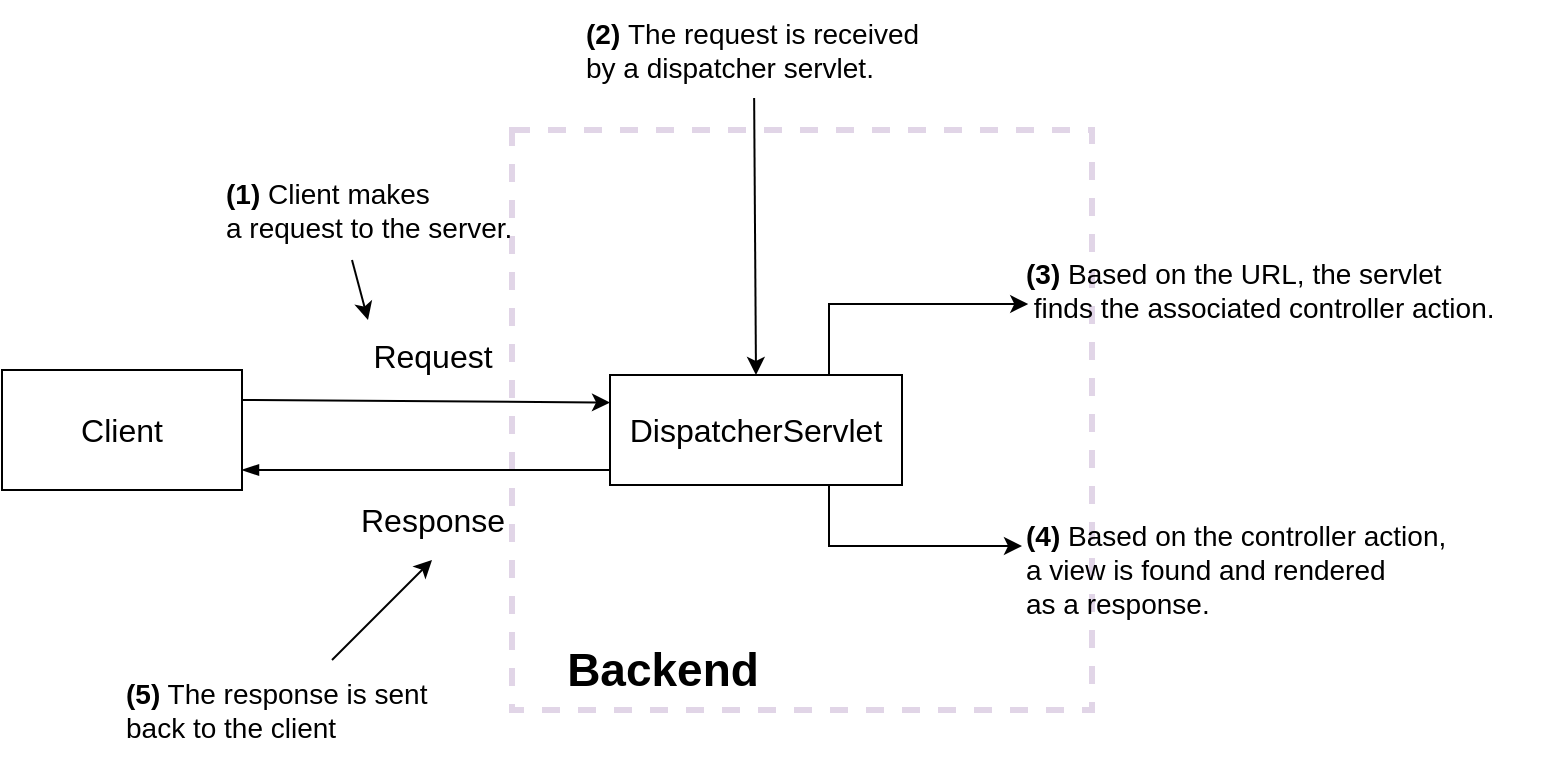 <mxfile version="21.2.3" type="github">
  <diagram name="Página-1" id="f85kjwag2deSVZNKirHi">
    <mxGraphModel dx="880" dy="452" grid="1" gridSize="10" guides="1" tooltips="1" connect="1" arrows="1" fold="1" page="1" pageScale="1" pageWidth="827" pageHeight="1169" math="0" shadow="0">
      <root>
        <mxCell id="0" />
        <mxCell id="1" parent="0" />
        <mxCell id="-dR91kJPeQA6Vhihn7qK-1" value="Client" style="rounded=0;whiteSpace=wrap;html=1;fontSize=16;" parent="1" vertex="1">
          <mxGeometry x="110" y="375" width="120" height="60" as="geometry" />
        </mxCell>
        <mxCell id="-dR91kJPeQA6Vhihn7qK-3" value="" style="whiteSpace=wrap;html=1;aspect=fixed;fillColor=none;fontColor=#333333;strokeColor=#E1D5E7;dashed=1;strokeWidth=3;" parent="1" vertex="1">
          <mxGeometry x="365" y="255" width="290" height="290" as="geometry" />
        </mxCell>
        <mxCell id="_Jd4zdrocWhrOCXHvxt0-14" style="edgeStyle=orthogonalEdgeStyle;rounded=0;orthogonalLoop=1;jettySize=auto;html=1;entryX=0;entryY=0.3;entryDx=0;entryDy=0;entryPerimeter=0;exitX=0.75;exitY=1;exitDx=0;exitDy=0;" edge="1" parent="1" source="-dR91kJPeQA6Vhihn7qK-2" target="_Jd4zdrocWhrOCXHvxt0-4">
          <mxGeometry relative="1" as="geometry" />
        </mxCell>
        <mxCell id="_Jd4zdrocWhrOCXHvxt0-16" style="edgeStyle=orthogonalEdgeStyle;rounded=0;orthogonalLoop=1;jettySize=auto;html=1;exitX=0.75;exitY=0;exitDx=0;exitDy=0;entryX=0.012;entryY=0.64;entryDx=0;entryDy=0;entryPerimeter=0;" edge="1" parent="1" source="-dR91kJPeQA6Vhihn7qK-2" target="_Jd4zdrocWhrOCXHvxt0-3">
          <mxGeometry relative="1" as="geometry">
            <mxPoint x="620" y="322" as="targetPoint" />
            <Array as="points">
              <mxPoint x="524" y="342" />
            </Array>
          </mxGeometry>
        </mxCell>
        <mxCell id="-dR91kJPeQA6Vhihn7qK-2" value="DispatcherServlet" style="rounded=0;whiteSpace=wrap;html=1;fontSize=16;" parent="1" vertex="1">
          <mxGeometry x="414" y="377.5" width="146" height="55" as="geometry" />
        </mxCell>
        <mxCell id="-dR91kJPeQA6Vhihn7qK-4" value="" style="endArrow=classic;html=1;rounded=0;exitX=1;exitY=0.25;exitDx=0;exitDy=0;entryX=0;entryY=0.25;entryDx=0;entryDy=0;fontSize=16;" parent="1" source="-dR91kJPeQA6Vhihn7qK-1" target="-dR91kJPeQA6Vhihn7qK-2" edge="1">
          <mxGeometry width="50" height="50" relative="1" as="geometry">
            <mxPoint x="270" y="405" as="sourcePoint" />
            <mxPoint x="320" y="355" as="targetPoint" />
          </mxGeometry>
        </mxCell>
        <mxCell id="-dR91kJPeQA6Vhihn7qK-5" value="" style="endArrow=none;html=1;rounded=0;exitX=1;exitY=0.25;exitDx=0;exitDy=0;entryX=0;entryY=0.25;entryDx=0;entryDy=0;startArrow=blockThin;startFill=1;endFill=0;fontSize=16;" parent="1" edge="1">
          <mxGeometry width="50" height="50" relative="1" as="geometry">
            <mxPoint x="230" y="425" as="sourcePoint" />
            <mxPoint x="414" y="425" as="targetPoint" />
            <Array as="points">
              <mxPoint x="320" y="425" />
            </Array>
          </mxGeometry>
        </mxCell>
        <mxCell id="-dR91kJPeQA6Vhihn7qK-6" value="Request" style="text;html=1;align=center;verticalAlign=middle;resizable=0;points=[];autosize=1;strokeColor=none;fillColor=none;fontSize=16;" parent="1" vertex="1">
          <mxGeometry x="285" y="353" width="80" height="30" as="geometry" />
        </mxCell>
        <mxCell id="-dR91kJPeQA6Vhihn7qK-7" value="Response" style="text;html=1;align=center;verticalAlign=middle;resizable=0;points=[];autosize=1;strokeColor=none;fillColor=none;fontSize=16;" parent="1" vertex="1">
          <mxGeometry x="275" y="435" width="100" height="30" as="geometry" />
        </mxCell>
        <mxCell id="-dR91kJPeQA6Vhihn7qK-8" value="&lt;b&gt;&lt;font style=&quot;font-size: 23px;&quot;&gt;Backend&lt;/font&gt;&lt;/b&gt;" style="text;html=1;align=center;verticalAlign=middle;resizable=0;points=[];autosize=1;strokeColor=none;fillColor=none;dashed=1;" parent="1" vertex="1">
          <mxGeometry x="380" y="505" width="120" height="40" as="geometry" />
        </mxCell>
        <mxCell id="_Jd4zdrocWhrOCXHvxt0-1" value="&lt;div style=&quot;font-size: 14px;&quot;&gt;&lt;span style=&quot;background-color: initial; font-size: 14px;&quot;&gt;&lt;b style=&quot;font-size: 14px;&quot;&gt;(1)&lt;/b&gt; Client makes&amp;nbsp;&lt;/span&gt;&lt;/div&gt;&lt;div style=&quot;font-size: 14px;&quot;&gt;&lt;span style=&quot;background-color: initial; font-size: 14px;&quot;&gt;a request&lt;/span&gt;&lt;span style=&quot;background-color: initial;&quot;&gt;&amp;nbsp;to the server.&lt;/span&gt;&lt;/div&gt;" style="text;html=1;align=left;verticalAlign=middle;resizable=0;points=[];autosize=1;fillColor=none;strokeColor=none;dashed=1;fontSize=14;" vertex="1" parent="1">
          <mxGeometry x="220" y="270" width="170" height="50" as="geometry" />
        </mxCell>
        <mxCell id="_Jd4zdrocWhrOCXHvxt0-2" value="&lt;b style=&quot;font-size: 14px;&quot;&gt;(2) &lt;/b&gt;The request is received &lt;br style=&quot;font-size: 14px;&quot;&gt;by a dispatcher servlet." style="text;html=1;align=left;verticalAlign=middle;resizable=0;points=[];autosize=1;strokeColor=none;fillColor=none;fontSize=14;" vertex="1" parent="1">
          <mxGeometry x="400" y="190" width="190" height="50" as="geometry" />
        </mxCell>
        <mxCell id="_Jd4zdrocWhrOCXHvxt0-3" value="&lt;b style=&quot;font-size: 14px;&quot;&gt;(3)&lt;/b&gt; Based on the URL, the servlet&lt;br style=&quot;font-size: 14px;&quot;&gt;&amp;nbsp;finds the associated controller action." style="text;html=1;align=left;verticalAlign=middle;resizable=0;points=[];autosize=1;strokeColor=none;fillColor=none;fontSize=14;" vertex="1" parent="1">
          <mxGeometry x="620" y="310" width="260" height="50" as="geometry" />
        </mxCell>
        <mxCell id="_Jd4zdrocWhrOCXHvxt0-4" value="&lt;b style=&quot;font-size: 14px;&quot;&gt;(4)&amp;nbsp;&lt;/b&gt;Based on the controller action, &lt;br style=&quot;font-size: 14px;&quot;&gt;a view is found and rendered &lt;br style=&quot;font-size: 14px;&quot;&gt;as a response." style="text;html=1;align=left;verticalAlign=middle;resizable=0;points=[];autosize=1;strokeColor=none;fillColor=none;fontSize=14;" vertex="1" parent="1">
          <mxGeometry x="620" y="445" width="230" height="60" as="geometry" />
        </mxCell>
        <mxCell id="_Jd4zdrocWhrOCXHvxt0-7" value="" style="endArrow=classic;html=1;rounded=0;entryX=0.1;entryY=-0.1;entryDx=0;entryDy=0;entryPerimeter=0;" edge="1" parent="1" target="-dR91kJPeQA6Vhihn7qK-6">
          <mxGeometry width="50" height="50" relative="1" as="geometry">
            <mxPoint x="285" y="320" as="sourcePoint" />
            <mxPoint x="335" y="270" as="targetPoint" />
          </mxGeometry>
        </mxCell>
        <mxCell id="_Jd4zdrocWhrOCXHvxt0-9" value="" style="endArrow=classic;html=1;rounded=0;entryX=0.5;entryY=0;entryDx=0;entryDy=0;exitX=0.453;exitY=0.98;exitDx=0;exitDy=0;exitPerimeter=0;" edge="1" parent="1" source="_Jd4zdrocWhrOCXHvxt0-2" target="-dR91kJPeQA6Vhihn7qK-2">
          <mxGeometry width="50" height="50" relative="1" as="geometry">
            <mxPoint x="440" y="360" as="sourcePoint" />
            <mxPoint x="490" y="310" as="targetPoint" />
          </mxGeometry>
        </mxCell>
        <mxCell id="_Jd4zdrocWhrOCXHvxt0-17" value="&lt;b&gt;(5)&lt;/b&gt; The response is sent &lt;br style=&quot;font-size: 14px;&quot;&gt;back to the client" style="text;html=1;align=left;verticalAlign=middle;resizable=0;points=[];autosize=1;strokeColor=none;fillColor=none;fontSize=14;" vertex="1" parent="1">
          <mxGeometry x="170" y="520" width="170" height="50" as="geometry" />
        </mxCell>
        <mxCell id="_Jd4zdrocWhrOCXHvxt0-18" value="" style="endArrow=classic;html=1;rounded=0;" edge="1" parent="1">
          <mxGeometry width="50" height="50" relative="1" as="geometry">
            <mxPoint x="275" y="520" as="sourcePoint" />
            <mxPoint x="325" y="470" as="targetPoint" />
          </mxGeometry>
        </mxCell>
      </root>
    </mxGraphModel>
  </diagram>
</mxfile>
